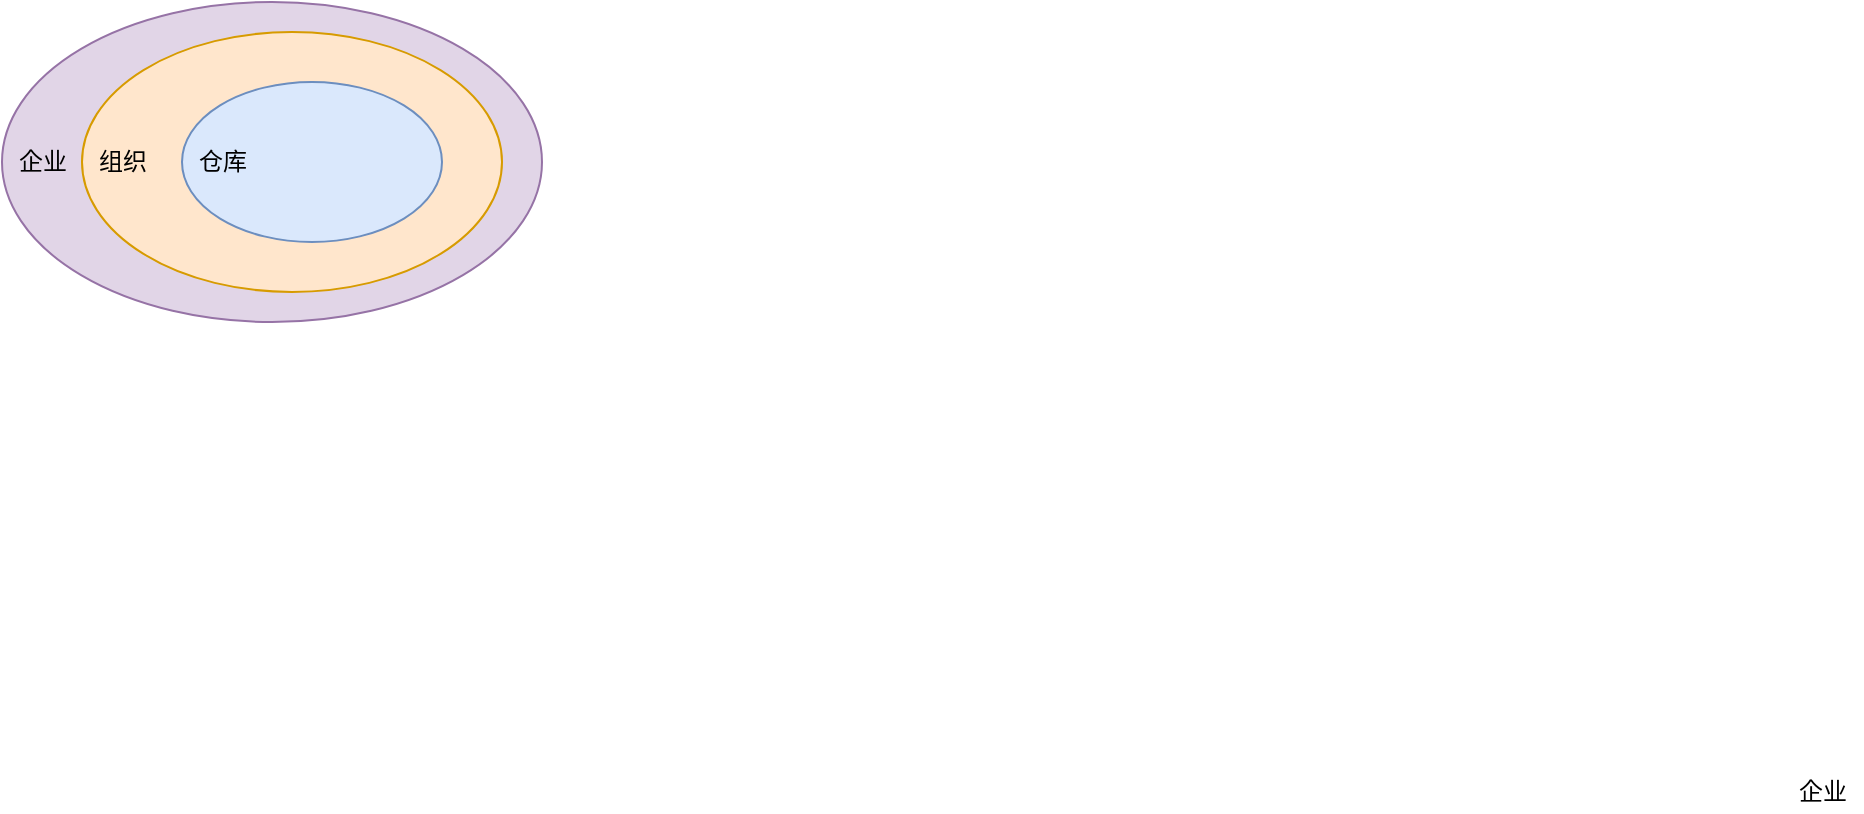 <mxfile version="18.0.7" type="github">
  <diagram id="QsJKGIcJhcbEc3NcjCY1" name="第 1 页">
    <mxGraphModel dx="981" dy="516" grid="1" gridSize="10" guides="1" tooltips="1" connect="1" arrows="1" fold="1" page="1" pageScale="1" pageWidth="827" pageHeight="1169" math="0" shadow="0">
      <root>
        <mxCell id="0" />
        <mxCell id="1" parent="0" />
        <mxCell id="YISADE6dNhT1pbhoItaw-5" value="仓库" style="ellipse;whiteSpace=wrap;html=1;fillColor=#e1d5e7;strokeColor=#9673a6;" vertex="1" parent="1">
          <mxGeometry x="220" y="235" width="270" height="160" as="geometry" />
        </mxCell>
        <mxCell id="YISADE6dNhT1pbhoItaw-2" value="仓库" style="ellipse;whiteSpace=wrap;html=1;fillColor=#ffe6cc;strokeColor=#d79b00;" vertex="1" parent="1">
          <mxGeometry x="260" y="250" width="210" height="130" as="geometry" />
        </mxCell>
        <mxCell id="YISADE6dNhT1pbhoItaw-1" value="" style="ellipse;whiteSpace=wrap;html=1;fillColor=#dae8fc;strokeColor=#6c8ebf;" vertex="1" parent="1">
          <mxGeometry x="310" y="275" width="130" height="80" as="geometry" />
        </mxCell>
        <mxCell id="YISADE6dNhT1pbhoItaw-3" value="仓库" style="text;html=1;align=center;verticalAlign=middle;resizable=0;points=[];autosize=1;strokeColor=none;fillColor=none;" vertex="1" parent="1">
          <mxGeometry x="310" y="305" width="40" height="20" as="geometry" />
        </mxCell>
        <mxCell id="YISADE6dNhT1pbhoItaw-4" value="组织" style="text;html=1;align=center;verticalAlign=middle;resizable=0;points=[];autosize=1;strokeColor=none;fillColor=none;" vertex="1" parent="1">
          <mxGeometry x="260" y="305" width="40" height="20" as="geometry" />
        </mxCell>
        <mxCell id="YISADE6dNhT1pbhoItaw-6" value="企业" style="text;html=1;align=center;verticalAlign=middle;resizable=0;points=[];autosize=1;strokeColor=none;fillColor=none;" vertex="1" parent="1">
          <mxGeometry x="1110" y="620" width="40" height="20" as="geometry" />
        </mxCell>
        <mxCell id="YISADE6dNhT1pbhoItaw-12" value="企业" style="text;html=1;align=center;verticalAlign=middle;resizable=0;points=[];autosize=1;strokeColor=none;fillColor=none;" vertex="1" parent="1">
          <mxGeometry x="220" y="305" width="40" height="20" as="geometry" />
        </mxCell>
      </root>
    </mxGraphModel>
  </diagram>
</mxfile>
